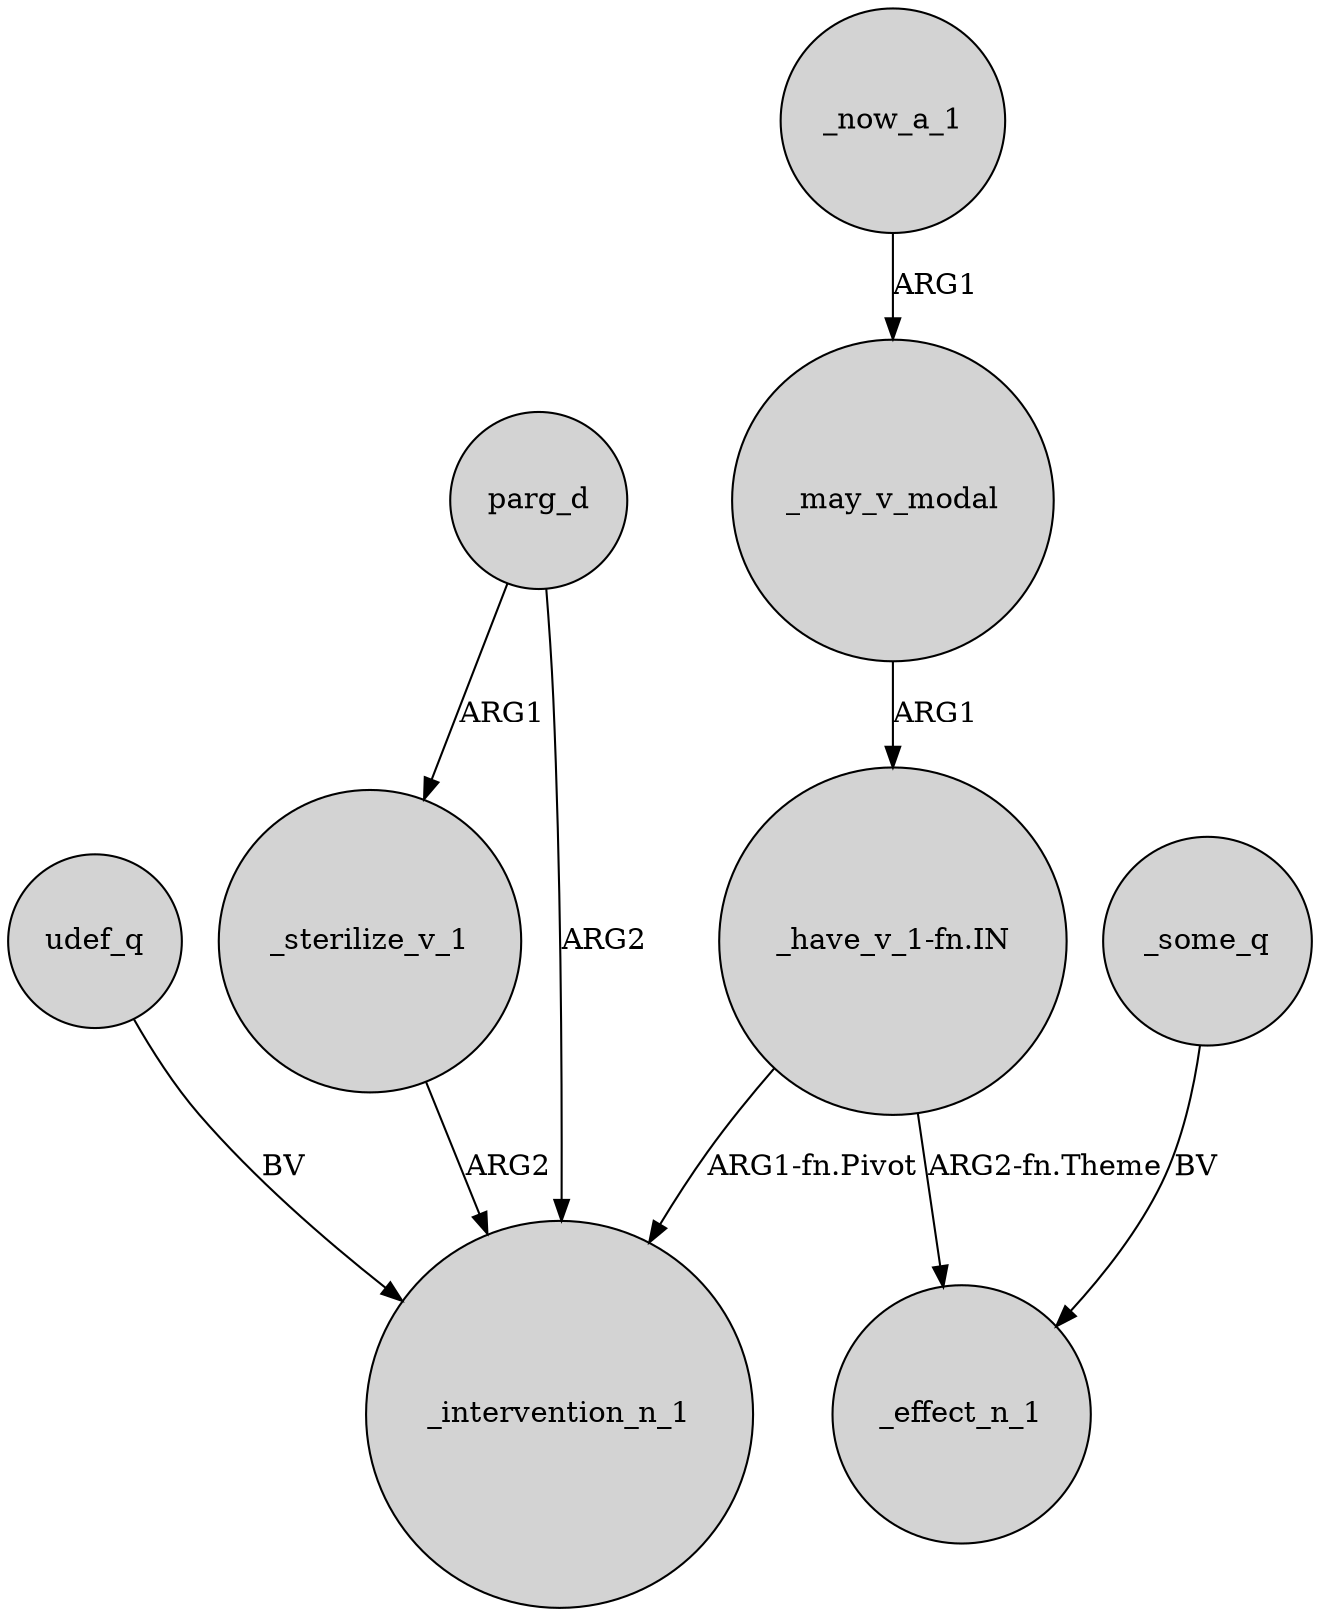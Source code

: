 digraph {
	node [shape=circle style=filled]
	_may_v_modal -> "_have_v_1-fn.IN" [label=ARG1]
	parg_d -> _intervention_n_1 [label=ARG2]
	udef_q -> _intervention_n_1 [label=BV]
	"_have_v_1-fn.IN" -> _effect_n_1 [label="ARG2-fn.Theme"]
	_sterilize_v_1 -> _intervention_n_1 [label=ARG2]
	"_have_v_1-fn.IN" -> _intervention_n_1 [label="ARG1-fn.Pivot"]
	_some_q -> _effect_n_1 [label=BV]
	_now_a_1 -> _may_v_modal [label=ARG1]
	parg_d -> _sterilize_v_1 [label=ARG1]
}
